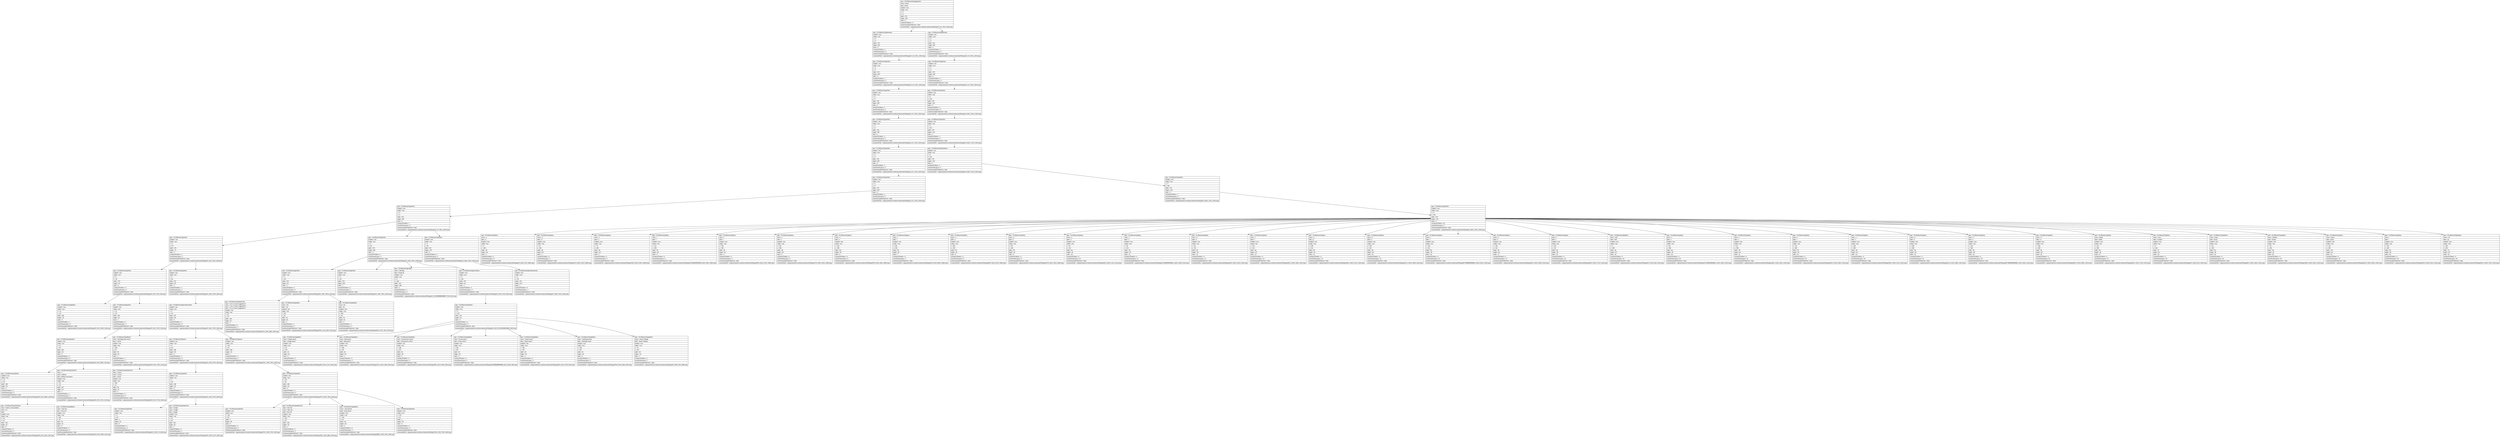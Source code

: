 digraph Layout {

	node [shape=record fontname=Arial];

	0	[label="{type = XCUIElementTypeApplication\l|name = Brave\l|label = Brave\l|enabled = true\l|visible = true\l|x = 0\l|y = 0\l|width = 375\l|height = 667\l|index = 0\l|numberOfChildren = 3\l|eventGeneratedOnElement = false \l|screenshotPath = outputs/android-to-ios/brave-bookmark/S5/pngs/0.0_0.0_750.0_1334.0.png\l}"]
	1	[label="{type = XCUIElementTypeWindow\l|enabled = true\l|visible = true\l|x = 0\l|y = 0\l|width = 375\l|height = 667\l|index = 0\l|numberOfChildren = 1\l|numInParentLayout = 0\l|eventGeneratedOnElement = false \l|screenshotPath = outputs/android-to-ios/brave-bookmark/S5/pngs/0.0_0.0_750.0_1334.0.png\l}"]
	2	[label="{type = XCUIElementTypeWindow\l|enabled = true\l|visible = true\l|x = 0\l|y = 0\l|width = 375\l|height = 667\l|index = 2\l|numberOfChildren = 1\l|numInParentLayout = 2\l|eventGeneratedOnElement = false \l|screenshotPath = outputs/android-to-ios/brave-bookmark/S5/pngs/0.0_0.0_750.0_1334.0.png\l}"]
	3	[label="{type = XCUIElementTypeOther\l|enabled = true\l|visible = true\l|x = 0\l|y = 0\l|width = 375\l|height = 667\l|index = 0\l|numberOfChildren = 1\l|numInParentLayout = 0\l|eventGeneratedOnElement = false \l|screenshotPath = outputs/android-to-ios/brave-bookmark/S5/pngs/0.0_0.0_750.0_1334.0.png\l}"]
	4	[label="{type = XCUIElementTypeOther\l|enabled = true\l|visible = true\l|x = 0\l|y = 0\l|width = 375\l|height = 667\l|index = 0\l|numberOfChildren = 1\l|numInParentLayout = 0\l|eventGeneratedOnElement = false \l|screenshotPath = outputs/android-to-ios/brave-bookmark/S5/pngs/0.0_0.0_750.0_1334.0.png\l}"]
	5	[label="{type = XCUIElementTypeOther\l|enabled = true\l|visible = true\l|x = 0\l|y = 0\l|width = 375\l|height = 667\l|index = 0\l|numberOfChildren = 1\l|numInParentLayout = 0\l|eventGeneratedOnElement = false \l|screenshotPath = outputs/android-to-ios/brave-bookmark/S5/pngs/0.0_0.0_750.0_1334.0.png\l}"]
	6	[label="{type = XCUIElementTypeOther\l|enabled = true\l|visible = true\l|x = 0\l|y = 451\l|width = 375\l|height = 216\l|index = 0\l|numberOfChildren = 2\l|numInParentLayout = 0\l|eventGeneratedOnElement = false \l|screenshotPath = outputs/android-to-ios/brave-bookmark/S5/pngs/0.0_902.0_750.0_1334.0.png\l}"]
	7	[label="{type = XCUIElementTypeOther\l|enabled = true\l|visible = true\l|x = 0\l|y = 0\l|width = 375\l|height = 667\l|index = 0\l|numberOfChildren = 1\l|numInParentLayout = 0\l|eventGeneratedOnElement = false \l|screenshotPath = outputs/android-to-ios/brave-bookmark/S5/pngs/0.0_0.0_750.0_1334.0.png\l}"]
	8	[label="{type = XCUIElementTypeOther\l|enabled = true\l|visible = true\l|x = 0\l|y = 451\l|width = 375\l|height = 216\l|index = 1\l|numberOfChildren = 1\l|numInParentLayout = 1\l|eventGeneratedOnElement = false \l|screenshotPath = outputs/android-to-ios/brave-bookmark/S5/pngs/0.0_902.0_750.0_1334.0.png\l}"]
	9	[label="{type = XCUIElementTypeOther\l|enabled = true\l|visible = true\l|x = 0\l|y = 0\l|width = 375\l|height = 667\l|index = 0\l|numberOfChildren = 1\l|numInParentLayout = 0\l|eventGeneratedOnElement = false \l|screenshotPath = outputs/android-to-ios/brave-bookmark/S5/pngs/0.0_0.0_750.0_1334.0.png\l}"]
	10	[label="{type = XCUIElementTypeKeyboard\l|enabled = true\l|visible = true\l|x = 0\l|y = 451\l|width = 375\l|height = 216\l|index = 0\l|numberOfChildren = 1\l|numInParentLayout = 0\l|eventGeneratedOnElement = false \l|screenshotPath = outputs/android-to-ios/brave-bookmark/S5/pngs/0.0_902.0_750.0_1334.0.png\l}"]
	11	[label="{type = XCUIElementTypeOther\l|enabled = true\l|visible = true\l|x = 0\l|y = 0\l|width = 375\l|height = 667\l|index = 0\l|numberOfChildren = 1\l|numInParentLayout = 0\l|eventGeneratedOnElement = false \l|screenshotPath = outputs/android-to-ios/brave-bookmark/S5/pngs/0.0_0.0_750.0_1334.0.png\l}"]
	12	[label="{type = XCUIElementTypeOther\l|enabled = true\l|visible = true\l|x = 0\l|y = 451\l|width = 375\l|height = 216\l|index = 0\l|numberOfChildren = 1\l|numInParentLayout = 0\l|eventGeneratedOnElement = false \l|screenshotPath = outputs/android-to-ios/brave-bookmark/S5/pngs/0.0_902.0_750.0_1334.0.png\l}"]
	13	[label="{type = XCUIElementTypeOther\l|enabled = true\l|visible = true\l|x = 0\l|y = 0\l|width = 375\l|height = 667\l|index = 0\l|numberOfChildren = 7\l|numInParentLayout = 0\l|eventGeneratedOnElement = false \l|screenshotPath = outputs/android-to-ios/brave-bookmark/S5/pngs/0.0_0.0_750.0_1334.0.png\l}"]
	14	[label="{type = XCUIElementTypeOther\l|enabled = true\l|visible = true\l|x = 0\l|y = 451\l|width = 375\l|height = 216\l|index = 0\l|numberOfChildren = 34\l|numInParentLayout = 0\l|eventGeneratedOnElement = false \l|screenshotPath = outputs/android-to-ios/brave-bookmark/S5/pngs/0.0_902.0_750.0_1334.0.png\l}"]
	15	[label="{type = XCUIElementTypeOther\l|enabled = true\l|visible = true\l|x = 0\l|y = 20\l|width = 375\l|height = 73\l|index = 2\l|numberOfChildren = 2\l|numInParentLayout = 2\l|eventGeneratedOnElement = false \l|screenshotPath = outputs/android-to-ios/brave-bookmark/S5/pngs/0.0_40.0_750.0_186.0.png\l}"]
	16	[label="{type = XCUIElementTypeOther\l|enabled = true\l|visible = true\l|x = 0\l|y = 64\l|width = 375\l|height = 603\l|index = 3\l|numberOfChildren = 4\l|numInParentLayout = 3\l|eventGeneratedOnElement = false \l|screenshotPath = outputs/android-to-ios/brave-bookmark/S5/pngs/0.0_128.0_750.0_1334.0.png\l}"]
	17	[label="{type = XCUIElementTypeOther\l|enabled = true\l|visible = true\l|x = 0\l|y = 93\l|width = 375\l|height = 574\l|index = 5\l|numberOfChildren = 2\l|numInParentLayout = 5\l|eventGeneratedOnElement = false \l|screenshotPath = outputs/android-to-ios/brave-bookmark/S5/pngs/0.0_186.0_750.0_1334.0.png\l}"]
	18	[label="{type = XCUIElementTypeKey\l|name = q\l|label = q\l|enabled = true\l|visible = true\l|x = 0\l|y = 458\l|width = 38\l|height = 46\l|index = 0\l|numberOfChildren = 0\l|numInParentLayout = 0\l|eventGeneratedOnElement = false \l|screenshotPath = outputs/android-to-ios/brave-bookmark/S5/pngs/0.0_916.0_76.0_1008.0.png\l}"]
	19	[label="{type = XCUIElementTypeKey\l|name = w\l|label = w\l|enabled = true\l|visible = true\l|x = 37\l|y = 458\l|width = 38\l|height = 46\l|index = 1\l|numberOfChildren = 0\l|numInParentLayout = 1\l|eventGeneratedOnElement = false \l|screenshotPath = outputs/android-to-ios/brave-bookmark/S5/pngs/74.0_916.0_150.0_1008.0.png\l}"]
	20	[label="{type = XCUIElementTypeKey\l|name = e\l|label = e\l|enabled = true\l|visible = true\l|x = 75\l|y = 458\l|width = 38\l|height = 46\l|index = 2\l|numberOfChildren = 0\l|numInParentLayout = 2\l|eventGeneratedOnElement = false \l|screenshotPath = outputs/android-to-ios/brave-bookmark/S5/pngs/150.0_916.0_226.0_1008.0.png\l}"]
	21	[label="{type = XCUIElementTypeKey\l|name = r\l|label = r\l|enabled = true\l|visible = true\l|x = 112\l|y = 458\l|width = 38\l|height = 46\l|index = 3\l|numberOfChildren = 0\l|numInParentLayout = 3\l|eventGeneratedOnElement = false \l|screenshotPath = outputs/android-to-ios/brave-bookmark/S5/pngs/224.00000000000003_916.0_300.0_1008.0.png\l}"]
	22	[label="{type = XCUIElementTypeKey\l|name = t\l|label = t\l|enabled = true\l|visible = true\l|x = 150\l|y = 458\l|width = 38\l|height = 46\l|index = 4\l|numberOfChildren = 0\l|numInParentLayout = 4\l|eventGeneratedOnElement = false \l|screenshotPath = outputs/android-to-ios/brave-bookmark/S5/pngs/300.0_916.0_376.0_1008.0.png\l}"]
	23	[label="{type = XCUIElementTypeKey\l|name = y\l|label = y\l|enabled = true\l|visible = true\l|x = 187\l|y = 458\l|width = 38\l|height = 46\l|index = 5\l|numberOfChildren = 0\l|numInParentLayout = 5\l|eventGeneratedOnElement = false \l|screenshotPath = outputs/android-to-ios/brave-bookmark/S5/pngs/374.0_916.0_450.0_1008.0.png\l}"]
	24	[label="{type = XCUIElementTypeKey\l|name = u\l|label = u\l|enabled = true\l|visible = true\l|x = 225\l|y = 458\l|width = 38\l|height = 46\l|index = 6\l|numberOfChildren = 0\l|numInParentLayout = 6\l|eventGeneratedOnElement = false \l|screenshotPath = outputs/android-to-ios/brave-bookmark/S5/pngs/450.0_916.0_526.0_1008.0.png\l}"]
	25	[label="{type = XCUIElementTypeKey\l|name = i\l|label = i\l|enabled = true\l|visible = true\l|x = 262\l|y = 458\l|width = 38\l|height = 46\l|index = 7\l|numberOfChildren = 0\l|numInParentLayout = 7\l|eventGeneratedOnElement = false \l|screenshotPath = outputs/android-to-ios/brave-bookmark/S5/pngs/524.0_916.0_600.0_1008.0.png\l}"]
	26	[label="{type = XCUIElementTypeKey\l|name = o\l|label = o\l|enabled = true\l|visible = true\l|x = 300\l|y = 458\l|width = 38\l|height = 46\l|index = 8\l|numberOfChildren = 0\l|numInParentLayout = 8\l|eventGeneratedOnElement = false \l|screenshotPath = outputs/android-to-ios/brave-bookmark/S5/pngs/600.0_916.0_676.0_1008.0.png\l}"]
	27	[label="{type = XCUIElementTypeKey\l|name = p\l|label = p\l|enabled = true\l|visible = true\l|x = 337\l|y = 458\l|width = 38\l|height = 46\l|index = 9\l|numberOfChildren = 0\l|numInParentLayout = 9\l|eventGeneratedOnElement = false \l|screenshotPath = outputs/android-to-ios/brave-bookmark/S5/pngs/674.0_916.0_750.0_1008.0.png\l}"]
	28	[label="{type = XCUIElementTypeKey\l|name = a\l|label = a\l|enabled = true\l|visible = true\l|x = 18\l|y = 512\l|width = 38\l|height = 46\l|index = 10\l|numberOfChildren = 0\l|numInParentLayout = 10\l|eventGeneratedOnElement = false \l|screenshotPath = outputs/android-to-ios/brave-bookmark/S5/pngs/36.0_1024.0_112.0_1116.0.png\l}"]
	29	[label="{type = XCUIElementTypeKey\l|name = s\l|label = s\l|enabled = true\l|visible = true\l|x = 56\l|y = 512\l|width = 38\l|height = 46\l|index = 11\l|numberOfChildren = 0\l|numInParentLayout = 11\l|eventGeneratedOnElement = false \l|screenshotPath = outputs/android-to-ios/brave-bookmark/S5/pngs/112.00000000000001_1024.0_188.0_1116.0.png\l}"]
	30	[label="{type = XCUIElementTypeKey\l|name = d\l|label = d\l|enabled = true\l|visible = true\l|x = 93\l|y = 512\l|width = 38\l|height = 46\l|index = 12\l|numberOfChildren = 0\l|numInParentLayout = 12\l|eventGeneratedOnElement = false \l|screenshotPath = outputs/android-to-ios/brave-bookmark/S5/pngs/186.0_1024.0_262.0_1116.0.png\l}"]
	31	[label="{type = XCUIElementTypeKey\l|name = f\l|label = f\l|enabled = true\l|visible = true\l|x = 131\l|y = 512\l|width = 38\l|height = 46\l|index = 13\l|numberOfChildren = 0\l|numInParentLayout = 13\l|eventGeneratedOnElement = false \l|screenshotPath = outputs/android-to-ios/brave-bookmark/S5/pngs/262.0_1024.0_338.0_1116.0.png\l}"]
	32	[label="{type = XCUIElementTypeKey\l|name = g\l|label = g\l|enabled = true\l|visible = true\l|x = 169\l|y = 512\l|width = 38\l|height = 46\l|index = 14\l|numberOfChildren = 0\l|numInParentLayout = 14\l|eventGeneratedOnElement = false \l|screenshotPath = outputs/android-to-ios/brave-bookmark/S5/pngs/338.0_1024.0_414.0_1116.0.png\l}"]
	33	[label="{type = XCUIElementTypeKey\l|name = h\l|label = h\l|enabled = true\l|visible = true\l|x = 206\l|y = 512\l|width = 38\l|height = 46\l|index = 15\l|numberOfChildren = 0\l|numInParentLayout = 15\l|eventGeneratedOnElement = false \l|screenshotPath = outputs/android-to-ios/brave-bookmark/S5/pngs/412.0_1024.0_488.0_1116.0.png\l}"]
	34	[label="{type = XCUIElementTypeKey\l|name = j\l|label = j\l|enabled = true\l|visible = true\l|x = 244\l|y = 512\l|width = 38\l|height = 46\l|index = 16\l|numberOfChildren = 0\l|numInParentLayout = 16\l|eventGeneratedOnElement = false \l|screenshotPath = outputs/android-to-ios/brave-bookmark/S5/pngs/487.99999999999994_1024.0_564.0_1116.0.png\l}"]
	35	[label="{type = XCUIElementTypeKey\l|name = k\l|label = k\l|enabled = true\l|visible = true\l|x = 281\l|y = 512\l|width = 38\l|height = 46\l|index = 17\l|numberOfChildren = 0\l|numInParentLayout = 17\l|eventGeneratedOnElement = false \l|screenshotPath = outputs/android-to-ios/brave-bookmark/S5/pngs/562.0_1024.0_638.0_1116.0.png\l}"]
	36	[label="{type = XCUIElementTypeKey\l|name = l\l|label = l\l|enabled = true\l|visible = true\l|x = 319\l|y = 512\l|width = 38\l|height = 46\l|index = 18\l|numberOfChildren = 0\l|numInParentLayout = 18\l|eventGeneratedOnElement = false \l|screenshotPath = outputs/android-to-ios/brave-bookmark/S5/pngs/638.0_1024.0_714.0_1116.0.png\l}"]
	37	[label="{type = XCUIElementTypeButton\l|name = shift\l|label = shift\l|enabled = true\l|visible = true\l|x = 0\l|y = 566\l|width = 48\l|height = 46\l|index = 19\l|numberOfChildren = 0\l|numInParentLayout = 19\l|eventGeneratedOnElement = false \l|screenshotPath = outputs/android-to-ios/brave-bookmark/S5/pngs/0.0_1132.0_96.0_1224.0.png\l}"]
	38	[label="{type = XCUIElementTypeKey\l|name = z\l|label = z\l|enabled = true\l|visible = true\l|x = 56\l|y = 566\l|width = 38\l|height = 46\l|index = 20\l|numberOfChildren = 0\l|numInParentLayout = 20\l|eventGeneratedOnElement = false \l|screenshotPath = outputs/android-to-ios/brave-bookmark/S5/pngs/112.00000000000001_1132.0_188.0_1224.0.png\l}"]
	39	[label="{type = XCUIElementTypeKey\l|name = x\l|label = x\l|enabled = true\l|visible = true\l|x = 93\l|y = 566\l|width = 38\l|height = 46\l|index = 21\l|numberOfChildren = 0\l|numInParentLayout = 21\l|eventGeneratedOnElement = false \l|screenshotPath = outputs/android-to-ios/brave-bookmark/S5/pngs/186.0_1132.0_262.0_1224.0.png\l}"]
	40	[label="{type = XCUIElementTypeKey\l|name = c\l|label = c\l|enabled = true\l|visible = true\l|x = 131\l|y = 566\l|width = 38\l|height = 46\l|index = 22\l|numberOfChildren = 0\l|numInParentLayout = 22\l|eventGeneratedOnElement = false \l|screenshotPath = outputs/android-to-ios/brave-bookmark/S5/pngs/262.0_1132.0_338.0_1224.0.png\l}"]
	41	[label="{type = XCUIElementTypeKey\l|name = v\l|label = v\l|enabled = true\l|visible = true\l|x = 169\l|y = 566\l|width = 38\l|height = 46\l|index = 23\l|numberOfChildren = 0\l|numInParentLayout = 23\l|eventGeneratedOnElement = false \l|screenshotPath = outputs/android-to-ios/brave-bookmark/S5/pngs/338.0_1132.0_414.0_1224.0.png\l}"]
	42	[label="{type = XCUIElementTypeKey\l|name = b\l|label = b\l|enabled = true\l|visible = true\l|x = 206\l|y = 566\l|width = 38\l|height = 46\l|index = 24\l|numberOfChildren = 0\l|numInParentLayout = 24\l|eventGeneratedOnElement = false \l|screenshotPath = outputs/android-to-ios/brave-bookmark/S5/pngs/412.0_1132.0_488.0_1224.0.png\l}"]
	43	[label="{type = XCUIElementTypeKey\l|name = n\l|label = n\l|enabled = true\l|visible = true\l|x = 244\l|y = 566\l|width = 38\l|height = 46\l|index = 25\l|numberOfChildren = 0\l|numInParentLayout = 25\l|eventGeneratedOnElement = false \l|screenshotPath = outputs/android-to-ios/brave-bookmark/S5/pngs/487.99999999999994_1132.0_564.0_1224.0.png\l}"]
	44	[label="{type = XCUIElementTypeKey\l|name = m\l|label = m\l|enabled = true\l|visible = true\l|x = 281\l|y = 566\l|width = 38\l|height = 46\l|index = 26\l|numberOfChildren = 0\l|numInParentLayout = 26\l|eventGeneratedOnElement = false \l|screenshotPath = outputs/android-to-ios/brave-bookmark/S5/pngs/562.0_1132.0_638.0_1224.0.png\l}"]
	45	[label="{type = XCUIElementTypeKey\l|name = delete\l|label = delete\l|enabled = true\l|visible = true\l|x = 327\l|y = 566\l|width = 48\l|height = 46\l|index = 27\l|numberOfChildren = 0\l|numInParentLayout = 27\l|eventGeneratedOnElement = false \l|screenshotPath = outputs/android-to-ios/brave-bookmark/S5/pngs/654.0_1132.0_750.0_1224.0.png\l}"]
	46	[label="{type = XCUIElementTypeKey\l|name = more\l|label = numbers\l|enabled = true\l|visible = true\l|x = 0\l|y = 620\l|width = 47\l|height = 46\l|index = 28\l|numberOfChildren = 0\l|numInParentLayout = 28\l|eventGeneratedOnElement = false \l|screenshotPath = outputs/android-to-ios/brave-bookmark/S5/pngs/0.0_1240.0_94.0_1332.0.png\l}"]
	47	[label="{type = XCUIElementTypeButton\l|name = Emoji\l|label = Emoji\l|enabled = true\l|visible = true\l|x = 46\l|y = 620\l|width = 48\l|height = 46\l|index = 29\l|numberOfChildren = 0\l|numInParentLayout = 29\l|eventGeneratedOnElement = false \l|screenshotPath = outputs/android-to-ios/brave-bookmark/S5/pngs/92.0_1240.0_188.0_1332.0.png\l}"]
	48	[label="{type = XCUIElementTypeButton\l|name = dictation\l|label = Dictate\l|enabled = true\l|visible = true\l|x = 93\l|y = 620\l|width = 38\l|height = 46\l|index = 30\l|numberOfChildren = 0\l|numInParentLayout = 30\l|eventGeneratedOnElement = false \l|screenshotPath = outputs/android-to-ios/brave-bookmark/S5/pngs/186.0_1240.0_262.0_1332.0.png\l}"]
	49	[label="{type = XCUIElementTypeKey\l|name = space\l|label = space\l|enabled = true\l|visible = true\l|x = 131\l|y = 620\l|width = 137\l|height = 46\l|index = 31\l|numberOfChildren = 0\l|numInParentLayout = 31\l|eventGeneratedOnElement = false \l|screenshotPath = outputs/android-to-ios/brave-bookmark/S5/pngs/262.0_1240.0_536.0_1332.0.png\l}"]
	50	[label="{type = XCUIElementTypeKey\l|name = .\l|label = .\l|enabled = true\l|visible = true\l|x = 267\l|y = 620\l|width = 38\l|height = 46\l|index = 32\l|numberOfChildren = 0\l|numInParentLayout = 32\l|eventGeneratedOnElement = false \l|screenshotPath = outputs/android-to-ios/brave-bookmark/S5/pngs/534.0_1240.0_610.0_1332.0.png\l}"]
	51	[label="{type = XCUIElementTypeButton\l|name = Go\l|label = go\l|enabled = true\l|visible = true\l|x = 305\l|y = 620\l|width = 70\l|height = 46\l|index = 33\l|numberOfChildren = 0\l|numInParentLayout = 33\l|eventGeneratedOnElement = false \l|screenshotPath = outputs/android-to-ios/brave-bookmark/S5/pngs/610.0_1240.0_750.0_1332.0.png\l}"]
	52	[label="{type = XCUIElementTypeOther\l|enabled = true\l|visible = true\l|x = 0\l|y = 20\l|width = 375\l|height = 44\l|index = 0\l|numberOfChildren = 3\l|numInParentLayout = 0\l|eventGeneratedOnElement = false \l|screenshotPath = outputs/android-to-ios/brave-bookmark/S5/pngs/0.0_40.0_750.0_128.0.png\l}"]
	53	[label="{type = XCUIElementTypeOther\l|enabled = true\l|visible = true\l|x = 0\l|y = 64\l|width = 375\l|height = 29\l|index = 1\l|numberOfChildren = 2\l|numInParentLayout = 1\l|eventGeneratedOnElement = false \l|screenshotPath = outputs/android-to-ios/brave-bookmark/S5/pngs/0.0_128.0_750.0_186.0.png\l}"]
	54	[label="{type = XCUIElementTypeOther\l|enabled = true\l|visible = true\l|x = 0\l|y = 64\l|width = 375\l|height = 45\l|index = 0\l|numberOfChildren = 4\l|numInParentLayout = 0\l|eventGeneratedOnElement = false \l|screenshotPath = outputs/android-to-ios/brave-bookmark/S5/pngs/0.0_128.0_750.0_218.0.png\l}"]
	55	[label="{type = XCUIElementTypeOther\l|enabled = true\l|visible = true\l|x = 0\l|y = 64\l|width = 375\l|height = 603\l|index = 1\l|numberOfChildren = 2\l|numInParentLayout = 1\l|eventGeneratedOnElement = false \l|screenshotPath = outputs/android-to-ios/brave-bookmark/S5/pngs/0.0_128.0_750.0_1334.0.png\l}"]
	56	[label="{type = XCUIElementTypeTable\l|name = SiteTable\l|label = Empty list\l|enabled = true\l|visible = true\l|x = 0\l|y = 108\l|width = 375\l|height = 299\l|index = 2\l|numberOfChildren = 3\l|numInParentLayout = 2\l|eventGeneratedOnElement = false \l|screenshotPath = outputs/android-to-ios/brave-bookmark/S5/pngs/0.0_215.99999999999997_750.0_814.0.png\l}"]
	57	[label="{type = XCUIElementTypeScrollView\l|enabled = true\l|visible = true\l|x = 0\l|y = 407\l|width = 375\l|height = 44\l|index = 3\l|numberOfChildren = 3\l|numInParentLayout = 3\l|eventGeneratedOnElement = false \l|screenshotPath = outputs/android-to-ios/brave-bookmark/S5/pngs/0.0_814.0_750.0_902.0.png\l}"]
	58	[label="{type = XCUIElementTypeCollectionView\l|enabled = true\l|visible = true\l|x = 0\l|y = 93\l|width = 375\l|height = 574\l|index = 1\l|numberOfChildren = 9\l|numInParentLayout = 1\l|eventGeneratedOnElement = false \l|screenshotPath = outputs/android-to-ios/brave-bookmark/S5/pngs/0.0_186.0_750.0_1334.0.png\l}"]
	59	[label="{type = XCUIElementTypeButton\l|enabled = true\l|visible = true\l|x = 10\l|y = 20\l|width = 283\l|height = 34\l|index = 0\l|numberOfChildren = 1\l|numInParentLayout = 0\l|eventGeneratedOnElement = false \l|screenshotPath = outputs/android-to-ios/brave-bookmark/S5/pngs/20.0_40.0_586.0_108.0.png\l}"]
	60	[label="{type = XCUIElementTypeOther\l|enabled = true\l|visible = true\l|x = 10\l|y = 20\l|width = 355\l|height = 44\l|index = 1\l|numberOfChildren = 2\l|numInParentLayout = 1\l|eventGeneratedOnElement = false \l|screenshotPath = outputs/android-to-ios/brave-bookmark/S5/pngs/20.0_40.0_730.0_128.0.png\l}"]
	61	[label="{type = XCUIElementTypeCollectionView\l|enabled = true\l|visible = true\l|x = 0\l|y = 64\l|width = 375\l|height = 29\l|index = 0\l|numberOfChildren = 3\l|numInParentLayout = 0\l|eventGeneratedOnElement = false \l|screenshotPath = outputs/android-to-ios/brave-bookmark/S5/pngs/0.0_128.0_750.0_186.0.png\l}"]
	62	[label="{type = XCUIElementTypeStaticText\l|value = Turn on search suggestions?\l|name = Turn on search suggestions?\l|label = Turn on search suggestions?\l|enabled = true\l|visible = true\l|x = 35\l|y = 79\l|width = 163\l|height = 15\l|index = 1\l|numberOfChildren = 0\l|numInParentLayout = 1\l|eventGeneratedOnElement = false \l|screenshotPath = outputs/android-to-ios/brave-bookmark/S5/pngs/70.0_158.0_396.0_188.0.png\l}"]
	63	[label="{type = XCUIElementTypeButton\l|name = Yes\l|label = Yes\l|enabled = true\l|visible = true\l|x = 267\l|y = 56\l|width = 54\l|height = 61\l|index = 2\l|numberOfChildren = 1\l|numInParentLayout = 2\l|eventGeneratedOnElement = false \l|screenshotPath = outputs/android-to-ios/brave-bookmark/S5/pngs/534.0_112.0_642.0_234.0.png\l}"]
	64	[label="{type = XCUIElementTypeButton\l|name = No\l|label = No\l|enabled = true\l|visible = true\l|x = 309\l|y = 56\l|width = 54\l|height = 61\l|index = 3\l|numberOfChildren = 1\l|numInParentLayout = 3\l|eventGeneratedOnElement = false \l|screenshotPath = outputs/android-to-ios/brave-bookmark/S5/pngs/618.0_112.0_726.0_234.0.png\l}"]
	65	[label="{type = XCUIElementTypeOther\l|enabled = true\l|visible = true\l|x = 0\l|y = 407\l|width = 476\l|height = 45\l|index = 0\l|numberOfChildren = 8\l|numInParentLayout = 0\l|eventGeneratedOnElement = false \l|screenshotPath = outputs/android-to-ios/brave-bookmark/S5/pngs/0.0_814.0_952.0000000000001_904.0.png\l}"]
	66	[label="{type = XCUIElementTypeOther\l|enabled = true\l|visible = true\l|x = 10\l|y = 25\l|width = 283\l|height = 34\l|index = 0\l|numberOfChildren = 2\l|numInParentLayout = 0\l|eventGeneratedOnElement = false \l|screenshotPath = outputs/android-to-ios/brave-bookmark/S5/pngs/20.0_50.0_586.0_118.0.png\l}"]
	67	[label="{type = XCUIElementTypeButton\l|name = topToolbarView-cancel\l|label = Cancel\l|enabled = true\l|visible = true\l|x = 309\l|y = 25\l|width = 56\l|height = 34\l|index = 1\l|numberOfChildren = 1\l|numInParentLayout = 1\l|eventGeneratedOnElement = false \l|screenshotPath = outputs/android-to-ios/brave-bookmark/S5/pngs/618.0_50.0_730.0_118.0.png\l}"]
	68	[label="{type = XCUIElementTypeCell\l|enabled = true\l|visible = true\l|x = 0\l|y = 64\l|width = 188\l|height = 29\l|index = 0\l|numberOfChildren = 1\l|numInParentLayout = 0\l|eventGeneratedOnElement = false \l|screenshotPath = outputs/android-to-ios/brave-bookmark/S5/pngs/0.0_128.0_376.0_186.0.png\l}"]
	69	[label="{type = XCUIElementTypeCell\l|enabled = true\l|visible = true\l|x = 187\l|y = 64\l|width = 188\l|height = 29\l|index = 1\l|numberOfChildren = 1\l|numInParentLayout = 1\l|eventGeneratedOnElement = false \l|screenshotPath = outputs/android-to-ios/brave-bookmark/S5/pngs/374.0_128.0_750.0_186.0.png\l}"]
	70	[label="{type = XCUIElementTypeButton\l|name = Google search\l|label = Google search\l|enabled = true\l|visible = true\l|x = 45\l|y = 407\l|width = 62\l|height = 45\l|index = 0\l|numberOfChildren = 0\l|numInParentLayout = 0\l|eventGeneratedOnElement = false \l|screenshotPath = outputs/android-to-ios/brave-bookmark/S5/pngs/90.0_814.0_214.0_904.0.png\l}"]
	71	[label="{type = XCUIElementTypeButton\l|name = Bing search\l|label = Bing search\l|enabled = true\l|visible = true\l|x = 106\l|y = 407\l|width = 62\l|height = 45\l|index = 1\l|numberOfChildren = 0\l|numInParentLayout = 1\l|eventGeneratedOnElement = false \l|screenshotPath = outputs/android-to-ios/brave-bookmark/S5/pngs/212.0_814.0_336.0_904.0.png\l}"]
	72	[label="{type = XCUIElementTypeButton\l|name = DuckDuckGo search\l|label = DuckDuckGo search\l|enabled = true\l|visible = true\l|x = 168\l|y = 407\l|width = 62\l|height = 45\l|index = 2\l|numberOfChildren = 0\l|numInParentLayout = 2\l|eventGeneratedOnElement = false \l|screenshotPath = outputs/android-to-ios/brave-bookmark/S5/pngs/336.0_814.0_460.0_904.0.png\l}"]
	73	[label="{type = XCUIElementTypeButton\l|name = Ecosia search\l|label = Ecosia search\l|enabled = true\l|visible = true\l|x = 230\l|y = 407\l|width = 62\l|height = 45\l|index = 3\l|numberOfChildren = 0\l|numInParentLayout = 3\l|eventGeneratedOnElement = false \l|screenshotPath = outputs/android-to-ios/brave-bookmark/S5/pngs/459.99999999999994_814.0_584.0_904.0.png\l}"]
	74	[label="{type = XCUIElementTypeButton\l|name = Qwant search\l|label = Qwant search\l|enabled = true\l|visible = true\l|x = 291\l|y = 407\l|width = 62\l|height = 45\l|index = 4\l|numberOfChildren = 0\l|numInParentLayout = 4\l|eventGeneratedOnElement = false \l|screenshotPath = outputs/android-to-ios/brave-bookmark/S5/pngs/582.0_814.0_706.0_904.0.png\l}"]
	75	[label="{type = XCUIElementTypeButton\l|name = StartPage search\l|label = StartPage search\l|enabled = true\l|visible = true\l|x = 353\l|y = 407\l|width = 62\l|height = 45\l|index = 5\l|numberOfChildren = 0\l|numInParentLayout = 5\l|eventGeneratedOnElement = false \l|screenshotPath = outputs/android-to-ios/brave-bookmark/S5/pngs/706.0_814.0_830.0_904.0.png\l}"]
	76	[label="{type = XCUIElementTypeButton\l|name = Search Settings\l|label = Search Settings\l|enabled = true\l|visible = true\l|x = 16\l|y = 415\l|width = 29\l|height = 29\l|index = 7\l|numberOfChildren = 0\l|numInParentLayout = 7\l|eventGeneratedOnElement = false \l|screenshotPath = outputs/android-to-ios/brave-bookmark/S5/pngs/32.0_830.0_90.0_888.0.png\l}"]
	77	[label="{type = XCUIElementTypeOther\l|enabled = true\l|visible = true\l|x = 10\l|y = 25\l|width = 283\l|height = 34\l|index = 0\l|numberOfChildren = 3\l|numInParentLayout = 0\l|eventGeneratedOnElement = false \l|screenshotPath = outputs/android-to-ios/brave-bookmark/S5/pngs/20.0_50.0_586.0_118.0.png\l}"]
	78	[label="{type = XCUIElementTypeTextField\l|value = u\l|name = address\l|label = Address and Search\l|enabled = true\l|visible = true\l|x = 18\l|y = 25\l|width = 267\l|height = 34\l|index = 1\l|numberOfChildren = 1\l|numInParentLayout = 1\l|eventGeneratedOnElement = false \l|screenshotPath = outputs/android-to-ios/brave-bookmark/S5/pngs/36.0_50.0_570.0_118.0.png\l}"]
	79	[label="{type = XCUIElementTypeStaticText\l|value = Cancel\l|name = Cancel\l|label = Cancel\l|enabled = true\l|visible = true\l|x = 309\l|y = 31\l|width = 56\l|height = 22\l|index = 0\l|numberOfChildren = 0\l|numInParentLayout = 0\l|eventGeneratedOnElement = false \l|screenshotPath = outputs/android-to-ios/brave-bookmark/S5/pngs/618.0_62.0_730.0_106.0.png\l}"]
	80	[label="{type = XCUIElementTypeOther\l|enabled = true\l|visible = true\l|x = 0\l|y = 64\l|width = 188\l|height = 29\l|index = 0\l|numberOfChildren = 2\l|numInParentLayout = 0\l|eventGeneratedOnElement = false \l|screenshotPath = outputs/android-to-ios/brave-bookmark/S5/pngs/0.0_128.0_376.0_186.0.png\l}"]
	81	[label="{type = XCUIElementTypeOther\l|enabled = true\l|visible = true\l|x = 187\l|y = 64\l|width = 188\l|height = 29\l|index = 0\l|numberOfChildren = 4\l|numInParentLayout = 0\l|eventGeneratedOnElement = false \l|screenshotPath = outputs/android-to-ios/brave-bookmark/S5/pngs/374.0_128.0_750.0_186.0.png\l}"]
	82	[label="{type = XCUIElementTypeTextField\l|value = Search or enter address\l|name = url\l|label = \l|enabled = true\l|visible = true\l|x = 18\l|y = 31\l|width = 163\l|height = 22\l|index = 0\l|numberOfChildren = 0\l|numInParentLayout = 0\l|eventGeneratedOnElement = false \l|screenshotPath = outputs/android-to-ios/brave-bookmark/S5/pngs/36.0_62.0_362.0_106.0.png\l}"]
	83	[label="{type = XCUIElementTypeButton\l|name = Clear text\l|label = Clear text\l|enabled = true\l|visible = true\l|x = 261\l|y = 33\l|width = 19\l|height = 18\l|index = 0\l|numberOfChildren = 0\l|numInParentLayout = 0\l|eventGeneratedOnElement = false \l|screenshotPath = outputs/android-to-ios/brave-bookmark/S5/pngs/522.0_66.0_560.0_102.0.png\l}"]
	84	[label="{type = XCUIElementTypeOther\l|enabled = true\l|visible = true\l|x = 0\l|y = 64\l|width = 1\l|height = 29\l|index = 0\l|numberOfChildren = 0\l|numInParentLayout = 0\l|eventGeneratedOnElement = false \l|screenshotPath = outputs/android-to-ios/brave-bookmark/S5/pngs/0.0_128.0_2.0_186.0.png\l}"]
	85	[label="{type = XCUIElementTypeStaticText\l|value = Google\l|name = Google\l|label = Google\l|enabled = true\l|visible = true\l|x = 16\l|y = 64\l|width = 140\l|height = 29\l|index = 1\l|numberOfChildren = 0\l|numInParentLayout = 1\l|eventGeneratedOnElement = false \l|screenshotPath = outputs/android-to-ios/brave-bookmark/S5/pngs/32.0_128.0_312.0_186.0.png\l}"]
	86	[label="{type = XCUIElementTypeOther\l|enabled = true\l|visible = true\l|x = 187\l|y = 64\l|width = 1\l|height = 29\l|index = 0\l|numberOfChildren = 0\l|numInParentLayout = 0\l|eventGeneratedOnElement = false \l|screenshotPath = outputs/android-to-ios/brave-bookmark/S5/pngs/374.0_128.0_376.0_186.0.png\l}"]
	87	[label="{type = XCUIElementTypeStaticText\l|value = New Tab\l|name = New Tab\l|label = New Tab\l|enabled = true\l|visible = true\l|x = 203\l|y = 64\l|width = 140\l|height = 29\l|index = 1\l|numberOfChildren = 0\l|numInParentLayout = 1\l|eventGeneratedOnElement = false \l|screenshotPath = outputs/android-to-ios/brave-bookmark/S5/pngs/406.0_128.0_686.0_186.0.png\l}"]
	88	[label="{type = XCUIElementTypeButton\l|name = close tab bar\l|label = close tab bar\l|enabled = true\l|visible = true\l|x = 343\l|y = 64\l|width = 30\l|height = 29\l|index = 2\l|numberOfChildren = 0\l|numInParentLayout = 2\l|eventGeneratedOnElement = false \l|screenshotPath = outputs/android-to-ios/brave-bookmark/S5/pngs/686.0_128.0_746.0_186.0.png\l}"]
	89	[label="{type = XCUIElementTypeOther\l|enabled = true\l|visible = true\l|x = 374\l|y = 64\l|width = 1\l|height = 29\l|index = 3\l|numberOfChildren = 0\l|numInParentLayout = 3\l|eventGeneratedOnElement = false \l|screenshotPath = outputs/android-to-ios/brave-bookmark/S5/pngs/748.0_128.0_750.0_186.0.png\l}"]


	0 -> 1
	0 -> 2
	1 -> 3
	2 -> 4
	3 -> 5
	4 -> 6
	5 -> 7
	6 -> 8
	7 -> 9
	8 -> 10
	9 -> 11
	10 -> 12
	11 -> 13
	12 -> 14
	13 -> 15
	13 -> 16
	13 -> 17
	14 -> 18
	14 -> 19
	14 -> 20
	14 -> 21
	14 -> 22
	14 -> 23
	14 -> 24
	14 -> 25
	14 -> 26
	14 -> 27
	14 -> 28
	14 -> 29
	14 -> 30
	14 -> 31
	14 -> 32
	14 -> 33
	14 -> 34
	14 -> 35
	14 -> 36
	14 -> 37
	14 -> 38
	14 -> 39
	14 -> 40
	14 -> 41
	14 -> 42
	14 -> 43
	14 -> 44
	14 -> 45
	14 -> 46
	14 -> 47
	14 -> 48
	14 -> 49
	14 -> 50
	14 -> 51
	15 -> 52
	15 -> 53
	16 -> 54
	16 -> 55
	16 -> 56
	16 -> 57
	17 -> 58
	52 -> 59
	52 -> 60
	53 -> 61
	54 -> 62
	54 -> 63
	54 -> 64
	57 -> 65
	60 -> 66
	60 -> 67
	61 -> 68
	61 -> 69
	65 -> 70
	65 -> 71
	65 -> 72
	65 -> 73
	65 -> 74
	65 -> 75
	65 -> 76
	66 -> 77
	66 -> 78
	67 -> 79
	68 -> 80
	69 -> 81
	77 -> 82
	78 -> 83
	80 -> 84
	80 -> 85
	81 -> 86
	81 -> 87
	81 -> 88
	81 -> 89


}